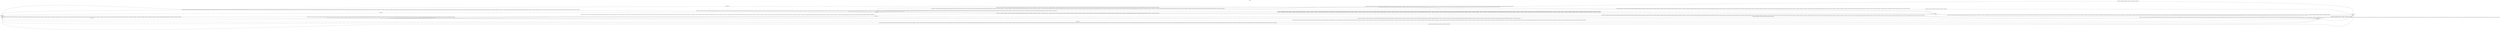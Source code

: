 digraph "" {
  rankdir=LR
  label="[Büchi]"
  labelloc="t"
  node [shape="circle"]
  I [label="", style=invis, width=0]
  I -> 0
  0 [label="0", peripheries=2]
  0 -> 0 [label="(label too long)"]
  0 -> 1 [label="(props.event1 & props.event2 & !props.pred0 & !props.pred1 & !props.pred4 & !props.pred5 & props.pred8 & props.pred9 & props.pred10 & props.pred11 & props.pred12 & props.pred13) | (props.event1 & props.event2 & !props.pred0 & !props.pred1 & !props.pred6 & !props.pred7 & props.pred8 & props.pred9 & props.pred10 & props.pred11 & props.pred12 & props.pred13) | (props.event1 & props.event2 & !props.pred2 & !props.pred3 & !props.pred4 & !props.pred5 & props.pred8 & props.pred9 & props.pred10 & props.pred11 & props.pred12 & props.pred13) | (props.event1 & props.event2 & !props.pred2 & !props.pred3 & !props.pred6 & !props.pred7 & props.pred8 & props.pred9 & props.pred10 & props.pred11 & props.pred12 & props.pred13)"]
  0 -> 2 [label="(props.event1 & !props.event2 & !props.pred0 & !props.pred1 & props.pred8 & props.pred9 & props.pred10 & props.pred11 & props.pred12 & props.pred13) | (props.event1 & !props.pred0 & !props.pred1 & props.pred4 & props.pred6 & props.pred8 & props.pred9 & props.pred10 & props.pred11 & props.pred12 & props.pred13) | (props.event1 & !props.pred0 & !props.pred1 & props.pred4 & props.pred7 & props.pred8 & props.pred9 & props.pred10 & props.pred11 & props.pred12 & props.pred13) | (props.event1 & !props.pred0 & !props.pred1 & props.pred5 & props.pred6 & props.pred8 & props.pred9 & props.pred10 & props.pred11 & props.pred12 & props.pred13) | (props.event1 & !props.pred0 & !props.pred1 & props.pred5 & props.pred7 & props.pred8 & props.pred9 & props.pred10 & props.pred11 & props.pred12 & props.pred13) | (props.event1 & !props.event2 & !props.pred2 & !props.pred3 & props.pred8 & props.pred9 & props.pred10 & props.pred11 & props.pred12 & props.pred13) | (props.event1 & !props.pred2 & !props.pred3 & props.pred4 & props.pred6 & props.pred8 & props.pred9 & props.pred10 & props.pred11 & props.pred12 & props.pred13) | (props.event1 & !props.pred2 & !props.pred3 & props.pred4 & props.pred7 & props.pred8 & props.pred9 & props.pred10 & props.pred11 & props.pred12 & props.pred13) | (props.event1 & !props.pred2 & !props.pred3 & props.pred5 & props.pred6 & props.pred8 & props.pred9 & props.pred10 & props.pred11 & props.pred12 & props.pred13) | (props.event1 & !props.pred2 & !props.pred3 & props.pred5 & props.pred7 & props.pred8 & props.pred9 & props.pred10 & props.pred11 & props.pred12 & props.pred13)"]
  0 -> 3 [label="(!props.event1 & props.event2 & !props.pred4 & !props.pred5 & props.pred8 & props.pred9 & props.pred10 & props.pred11 & props.pred12 & props.pred13) | (!props.event1 & props.event2 & !props.pred6 & !props.pred7 & props.pred8 & props.pred9 & props.pred10 & props.pred11 & props.pred12 & props.pred13) | (props.event2 & props.pred0 & props.pred2 & !props.pred4 & !props.pred5 & props.pred8 & props.pred9 & props.pred10 & props.pred11 & props.pred12 & props.pred13) | (props.event2 & props.pred0 & props.pred2 & !props.pred6 & !props.pred7 & props.pred8 & props.pred9 & props.pred10 & props.pred11 & props.pred12 & props.pred13) | (props.event2 & props.pred0 & props.pred3 & !props.pred4 & !props.pred5 & props.pred8 & props.pred9 & props.pred10 & props.pred11 & props.pred12 & props.pred13) | (props.event2 & props.pred0 & props.pred3 & !props.pred6 & !props.pred7 & props.pred8 & props.pred9 & props.pred10 & props.pred11 & props.pred12 & props.pred13) | (props.event2 & props.pred1 & props.pred2 & !props.pred4 & !props.pred5 & props.pred8 & props.pred9 & props.pred10 & props.pred11 & props.pred12 & props.pred13) | (props.event2 & props.pred1 & props.pred2 & !props.pred6 & !props.pred7 & props.pred8 & props.pred9 & props.pred10 & props.pred11 & props.pred12 & props.pred13) | (props.event2 & props.pred1 & props.pred3 & !props.pred4 & !props.pred5 & props.pred8 & props.pred9 & props.pred10 & props.pred11 & props.pred12 & props.pred13) | (props.event2 & props.pred1 & props.pred3 & !props.pred6 & !props.pred7 & props.pred8 & props.pred9 & props.pred10 & props.pred11 & props.pred12 & props.pred13)"]
  0 -> 6 [label="!props.pred8 | !props.pred9 | !props.pred10 | !props.pred11 | !props.pred12 | !props.pred13"]
  1 [label="1"]
  1 -> 0 [label="(label too long)"]
  1 -> 1 [label="(!props.pred0 & !props.pred1 & !props.pred4 & !props.pred5 & props.pred8 & props.pred9 & props.pred10 & props.pred11 & props.pred12 & props.pred13) | (!props.pred0 & !props.pred1 & !props.pred6 & !props.pred7 & props.pred8 & props.pred9 & props.pred10 & props.pred11 & props.pred12 & props.pred13) | (!props.pred2 & !props.pred3 & !props.pred4 & !props.pred5 & props.pred8 & props.pred9 & props.pred10 & props.pred11 & props.pred12 & props.pred13) | (!props.pred2 & !props.pred3 & !props.pred6 & !props.pred7 & props.pred8 & props.pred9 & props.pred10 & props.pred11 & props.pred12 & props.pred13)"]
  1 -> 2 [label="(!props.pred0 & !props.pred1 & props.pred4 & props.pred6 & props.pred8 & props.pred9 & props.pred10 & props.pred11 & props.pred12 & props.pred13) | (!props.pred0 & !props.pred1 & props.pred4 & props.pred7 & props.pred8 & props.pred9 & props.pred10 & props.pred11 & props.pred12 & props.pred13) | (!props.pred0 & !props.pred1 & props.pred5 & props.pred6 & props.pred8 & props.pred9 & props.pred10 & props.pred11 & props.pred12 & props.pred13) | (!props.pred0 & !props.pred1 & props.pred5 & props.pred7 & props.pred8 & props.pred9 & props.pred10 & props.pred11 & props.pred12 & props.pred13) | (!props.pred2 & !props.pred3 & props.pred4 & props.pred6 & props.pred8 & props.pred9 & props.pred10 & props.pred11 & props.pred12 & props.pred13) | (!props.pred2 & !props.pred3 & props.pred4 & props.pred7 & props.pred8 & props.pred9 & props.pred10 & props.pred11 & props.pred12 & props.pred13) | (!props.pred2 & !props.pred3 & props.pred5 & props.pred6 & props.pred8 & props.pred9 & props.pred10 & props.pred11 & props.pred12 & props.pred13) | (!props.pred2 & !props.pred3 & props.pred5 & props.pred7 & props.pred8 & props.pred9 & props.pred10 & props.pred11 & props.pred12 & props.pred13)"]
  1 -> 3 [label="(props.pred0 & props.pred2 & !props.pred4 & !props.pred5 & props.pred8 & props.pred9 & props.pred10 & props.pred11 & props.pred12 & props.pred13) | (props.pred0 & props.pred2 & !props.pred6 & !props.pred7 & props.pred8 & props.pred9 & props.pred10 & props.pred11 & props.pred12 & props.pred13) | (props.pred0 & props.pred3 & !props.pred4 & !props.pred5 & props.pred8 & props.pred9 & props.pred10 & props.pred11 & props.pred12 & props.pred13) | (props.pred0 & props.pred3 & !props.pred6 & !props.pred7 & props.pred8 & props.pred9 & props.pred10 & props.pred11 & props.pred12 & props.pred13) | (props.pred1 & props.pred2 & !props.pred4 & !props.pred5 & props.pred8 & props.pred9 & props.pred10 & props.pred11 & props.pred12 & props.pred13) | (props.pred1 & props.pred2 & !props.pred6 & !props.pred7 & props.pred8 & props.pred9 & props.pred10 & props.pred11 & props.pred12 & props.pred13) | (props.pred1 & props.pred3 & !props.pred4 & !props.pred5 & props.pred8 & props.pred9 & props.pred10 & props.pred11 & props.pred12 & props.pred13) | (props.pred1 & props.pred3 & !props.pred6 & !props.pred7 & props.pred8 & props.pred9 & props.pred10 & props.pred11 & props.pred12 & props.pred13)"]
  1 -> 6 [label="!props.pred8 | !props.pred9 | !props.pred10 | !props.pred11 | !props.pred12 | !props.pred13"]
  2 [label="2"]
  2 -> 0 [label="(label too long)"]
  2 -> 2 [label="(!props.event2 & !props.pred0 & !props.pred1 & props.pred8 & props.pred9 & props.pred10 & props.pred11 & props.pred12 & props.pred13) | (!props.pred0 & !props.pred1 & props.pred4 & props.pred6 & props.pred8 & props.pred9 & props.pred10 & props.pred11 & props.pred12 & props.pred13) | (!props.pred0 & !props.pred1 & props.pred4 & props.pred7 & props.pred8 & props.pred9 & props.pred10 & props.pred11 & props.pred12 & props.pred13) | (!props.pred0 & !props.pred1 & props.pred5 & props.pred6 & props.pred8 & props.pred9 & props.pred10 & props.pred11 & props.pred12 & props.pred13) | (!props.pred0 & !props.pred1 & props.pred5 & props.pred7 & props.pred8 & props.pred9 & props.pred10 & props.pred11 & props.pred12 & props.pred13) | (!props.event2 & !props.pred2 & !props.pred3 & props.pred8 & props.pred9 & props.pred10 & props.pred11 & props.pred12 & props.pred13) | (!props.pred2 & !props.pred3 & props.pred4 & props.pred6 & props.pred8 & props.pred9 & props.pred10 & props.pred11 & props.pred12 & props.pred13) | (!props.pred2 & !props.pred3 & props.pred4 & props.pred7 & props.pred8 & props.pred9 & props.pred10 & props.pred11 & props.pred12 & props.pred13) | (!props.pred2 & !props.pred3 & props.pred5 & props.pred6 & props.pred8 & props.pred9 & props.pred10 & props.pred11 & props.pred12 & props.pred13) | (!props.pred2 & !props.pred3 & props.pred5 & props.pred7 & props.pred8 & props.pred9 & props.pred10 & props.pred11 & props.pred12 & props.pred13)"]
  2 -> 4 [label="(props.event2 & !props.pred0 & !props.pred1 & !props.pred4 & !props.pred5 & props.pred8 & props.pred9 & props.pred10 & props.pred11 & props.pred12 & props.pred13) | (props.event2 & !props.pred0 & !props.pred1 & !props.pred6 & !props.pred7 & props.pred8 & props.pred9 & props.pred10 & props.pred11 & props.pred12 & props.pred13) | (props.event2 & !props.pred2 & !props.pred3 & !props.pred4 & !props.pred5 & props.pred8 & props.pred9 & props.pred10 & props.pred11 & props.pred12 & props.pred13) | (props.event2 & !props.pred2 & !props.pred3 & !props.pred6 & !props.pred7 & props.pred8 & props.pred9 & props.pred10 & props.pred11 & props.pred12 & props.pred13)"]
  2 -> 5 [label="(props.event2 & props.pred0 & props.pred2 & !props.pred4 & !props.pred5 & props.pred8 & props.pred9 & props.pred10 & props.pred11 & props.pred12 & props.pred13) | (props.event2 & props.pred0 & props.pred2 & !props.pred6 & !props.pred7 & props.pred8 & props.pred9 & props.pred10 & props.pred11 & props.pred12 & props.pred13) | (props.event2 & props.pred0 & props.pred3 & !props.pred4 & !props.pred5 & props.pred8 & props.pred9 & props.pred10 & props.pred11 & props.pred12 & props.pred13) | (props.event2 & props.pred0 & props.pred3 & !props.pred6 & !props.pred7 & props.pred8 & props.pred9 & props.pred10 & props.pred11 & props.pred12 & props.pred13) | (props.event2 & props.pred1 & props.pred2 & !props.pred4 & !props.pred5 & props.pred8 & props.pred9 & props.pred10 & props.pred11 & props.pred12 & props.pred13) | (props.event2 & props.pred1 & props.pred2 & !props.pred6 & !props.pred7 & props.pred8 & props.pred9 & props.pred10 & props.pred11 & props.pred12 & props.pred13) | (props.event2 & props.pred1 & props.pred3 & !props.pred4 & !props.pred5 & props.pred8 & props.pred9 & props.pred10 & props.pred11 & props.pred12 & props.pred13) | (props.event2 & props.pred1 & props.pred3 & !props.pred6 & !props.pred7 & props.pred8 & props.pred9 & props.pred10 & props.pred11 & props.pred12 & props.pred13)"]
  2 -> 6 [label="!props.pred8 | !props.pred9 | !props.pred10 | !props.pred11 | !props.pred12 | !props.pred13"]
  3 [label="3"]
  3 -> 0 [label="(label too long)"]
  3 -> 1 [label="(props.event1 & !props.pred0 & !props.pred1 & !props.pred4 & !props.pred5 & props.pred8 & props.pred9 & props.pred10 & props.pred11 & props.pred12 & props.pred13) | (props.event1 & !props.pred0 & !props.pred1 & !props.pred6 & !props.pred7 & props.pred8 & props.pred9 & props.pred10 & props.pred11 & props.pred12 & props.pred13) | (props.event1 & !props.pred2 & !props.pred3 & !props.pred4 & !props.pred5 & props.pred8 & props.pred9 & props.pred10 & props.pred11 & props.pred12 & props.pred13) | (props.event1 & !props.pred2 & !props.pred3 & !props.pred6 & !props.pred7 & props.pred8 & props.pred9 & props.pred10 & props.pred11 & props.pred12 & props.pred13)"]
  3 -> 2 [label="(props.event1 & !props.pred0 & !props.pred1 & props.pred4 & props.pred6 & props.pred8 & props.pred9 & props.pred10 & props.pred11 & props.pred12 & props.pred13) | (props.event1 & !props.pred0 & !props.pred1 & props.pred4 & props.pred7 & props.pred8 & props.pred9 & props.pred10 & props.pred11 & props.pred12 & props.pred13) | (props.event1 & !props.pred0 & !props.pred1 & props.pred5 & props.pred6 & props.pred8 & props.pred9 & props.pred10 & props.pred11 & props.pred12 & props.pred13) | (props.event1 & !props.pred0 & !props.pred1 & props.pred5 & props.pred7 & props.pred8 & props.pred9 & props.pred10 & props.pred11 & props.pred12 & props.pred13) | (props.event1 & !props.pred2 & !props.pred3 & props.pred4 & props.pred6 & props.pred8 & props.pred9 & props.pred10 & props.pred11 & props.pred12 & props.pred13) | (props.event1 & !props.pred2 & !props.pred3 & props.pred4 & props.pred7 & props.pred8 & props.pred9 & props.pred10 & props.pred11 & props.pred12 & props.pred13) | (props.event1 & !props.pred2 & !props.pred3 & props.pred5 & props.pred6 & props.pred8 & props.pred9 & props.pred10 & props.pred11 & props.pred12 & props.pred13) | (props.event1 & !props.pred2 & !props.pred3 & props.pred5 & props.pred7 & props.pred8 & props.pred9 & props.pred10 & props.pred11 & props.pred12 & props.pred13)"]
  3 -> 3 [label="(!props.event1 & !props.pred4 & !props.pred5 & props.pred8 & props.pred9 & props.pred10 & props.pred11 & props.pred12 & props.pred13) | (!props.event1 & !props.pred6 & !props.pred7 & props.pred8 & props.pred9 & props.pred10 & props.pred11 & props.pred12 & props.pred13) | (props.pred0 & props.pred2 & !props.pred4 & !props.pred5 & props.pred8 & props.pred9 & props.pred10 & props.pred11 & props.pred12 & props.pred13) | (props.pred0 & props.pred2 & !props.pred6 & !props.pred7 & props.pred8 & props.pred9 & props.pred10 & props.pred11 & props.pred12 & props.pred13) | (props.pred0 & props.pred3 & !props.pred4 & !props.pred5 & props.pred8 & props.pred9 & props.pred10 & props.pred11 & props.pred12 & props.pred13) | (props.pred0 & props.pred3 & !props.pred6 & !props.pred7 & props.pred8 & props.pred9 & props.pred10 & props.pred11 & props.pred12 & props.pred13) | (props.pred1 & props.pred2 & !props.pred4 & !props.pred5 & props.pred8 & props.pred9 & props.pred10 & props.pred11 & props.pred12 & props.pred13) | (props.pred1 & props.pred2 & !props.pred6 & !props.pred7 & props.pred8 & props.pred9 & props.pred10 & props.pred11 & props.pred12 & props.pred13) | (props.pred1 & props.pred3 & !props.pred4 & !props.pred5 & props.pred8 & props.pred9 & props.pred10 & props.pred11 & props.pred12 & props.pred13) | (props.pred1 & props.pred3 & !props.pred6 & !props.pred7 & props.pred8 & props.pred9 & props.pred10 & props.pred11 & props.pred12 & props.pred13)"]
  3 -> 6 [label="!props.pred8 | !props.pred9 | !props.pred10 | !props.pred11 | !props.pred12 | !props.pred13"]
  4 [label="4"]
  4 -> 0 [label="(label too long)"]
  4 -> 2 [label="(!props.pred0 & !props.pred1 & props.pred4 & props.pred6 & props.pred8 & props.pred9 & props.pred10 & props.pred11 & props.pred12 & props.pred13) | (!props.pred0 & !props.pred1 & props.pred4 & props.pred7 & props.pred8 & props.pred9 & props.pred10 & props.pred11 & props.pred12 & props.pred13) | (!props.pred0 & !props.pred1 & props.pred5 & props.pred6 & props.pred8 & props.pred9 & props.pred10 & props.pred11 & props.pred12 & props.pred13) | (!props.pred0 & !props.pred1 & props.pred5 & props.pred7 & props.pred8 & props.pred9 & props.pred10 & props.pred11 & props.pred12 & props.pred13) | (!props.pred2 & !props.pred3 & props.pred4 & props.pred6 & props.pred8 & props.pred9 & props.pred10 & props.pred11 & props.pred12 & props.pred13) | (!props.pred2 & !props.pred3 & props.pred4 & props.pred7 & props.pred8 & props.pred9 & props.pred10 & props.pred11 & props.pred12 & props.pred13) | (!props.pred2 & !props.pred3 & props.pred5 & props.pred6 & props.pred8 & props.pred9 & props.pred10 & props.pred11 & props.pred12 & props.pred13) | (!props.pred2 & !props.pred3 & props.pred5 & props.pred7 & props.pred8 & props.pred9 & props.pred10 & props.pred11 & props.pred12 & props.pred13)"]
  4 -> 4 [label="(!props.pred0 & !props.pred1 & !props.pred4 & !props.pred5 & props.pred8 & props.pred9 & props.pred10 & props.pred11 & props.pred12 & props.pred13) | (!props.pred0 & !props.pred1 & !props.pred6 & !props.pred7 & props.pred8 & props.pred9 & props.pred10 & props.pred11 & props.pred12 & props.pred13) | (!props.pred2 & !props.pred3 & !props.pred4 & !props.pred5 & props.pred8 & props.pred9 & props.pred10 & props.pred11 & props.pred12 & props.pred13) | (!props.pred2 & !props.pred3 & !props.pred6 & !props.pred7 & props.pred8 & props.pred9 & props.pred10 & props.pred11 & props.pred12 & props.pred13)"]
  4 -> 5 [label="(props.pred0 & props.pred2 & !props.pred4 & !props.pred5 & props.pred8 & props.pred9 & props.pred10 & props.pred11 & props.pred12 & props.pred13) | (props.pred0 & props.pred2 & !props.pred6 & !props.pred7 & props.pred8 & props.pred9 & props.pred10 & props.pred11 & props.pred12 & props.pred13) | (props.pred0 & props.pred3 & !props.pred4 & !props.pred5 & props.pred8 & props.pred9 & props.pred10 & props.pred11 & props.pred12 & props.pred13) | (props.pred0 & props.pred3 & !props.pred6 & !props.pred7 & props.pred8 & props.pred9 & props.pred10 & props.pred11 & props.pred12 & props.pred13) | (props.pred1 & props.pred2 & !props.pred4 & !props.pred5 & props.pred8 & props.pred9 & props.pred10 & props.pred11 & props.pred12 & props.pred13) | (props.pred1 & props.pred2 & !props.pred6 & !props.pred7 & props.pred8 & props.pred9 & props.pred10 & props.pred11 & props.pred12 & props.pred13) | (props.pred1 & props.pred3 & !props.pred4 & !props.pred5 & props.pred8 & props.pred9 & props.pred10 & props.pred11 & props.pred12 & props.pred13) | (props.pred1 & props.pred3 & !props.pred6 & !props.pred7 & props.pred8 & props.pred9 & props.pred10 & props.pred11 & props.pred12 & props.pred13)"]
  4 -> 6 [label="!props.pred8 | !props.pred9 | !props.pred10 | !props.pred11 | !props.pred12 | !props.pred13"]
  5 [label="5", peripheries=2]
  5 -> 0 [label="(label too long)"]
  5 -> 1 [label="(props.event1 & !props.pred0 & !props.pred1 & !props.pred4 & !props.pred5 & props.pred8 & props.pred9 & props.pred10 & props.pred11 & props.pred12 & props.pred13) | (props.event1 & !props.pred0 & !props.pred1 & !props.pred6 & !props.pred7 & props.pred8 & props.pred9 & props.pred10 & props.pred11 & props.pred12 & props.pred13) | (props.event1 & !props.pred2 & !props.pred3 & !props.pred4 & !props.pred5 & props.pred8 & props.pred9 & props.pred10 & props.pred11 & props.pred12 & props.pred13) | (props.event1 & !props.pred2 & !props.pred3 & !props.pred6 & !props.pred7 & props.pred8 & props.pred9 & props.pred10 & props.pred11 & props.pred12 & props.pred13)"]
  5 -> 2 [label="(props.event1 & !props.pred0 & !props.pred1 & props.pred4 & props.pred6 & props.pred8 & props.pred9 & props.pred10 & props.pred11 & props.pred12 & props.pred13) | (props.event1 & !props.pred0 & !props.pred1 & props.pred4 & props.pred7 & props.pred8 & props.pred9 & props.pred10 & props.pred11 & props.pred12 & props.pred13) | (props.event1 & !props.pred0 & !props.pred1 & props.pred5 & props.pred6 & props.pred8 & props.pred9 & props.pred10 & props.pred11 & props.pred12 & props.pred13) | (props.event1 & !props.pred0 & !props.pred1 & props.pred5 & props.pred7 & props.pred8 & props.pred9 & props.pred10 & props.pred11 & props.pred12 & props.pred13) | (props.event1 & !props.pred2 & !props.pred3 & props.pred4 & props.pred6 & props.pred8 & props.pred9 & props.pred10 & props.pred11 & props.pred12 & props.pred13) | (props.event1 & !props.pred2 & !props.pred3 & props.pred4 & props.pred7 & props.pred8 & props.pred9 & props.pred10 & props.pred11 & props.pred12 & props.pred13) | (props.event1 & !props.pred2 & !props.pred3 & props.pred5 & props.pred6 & props.pred8 & props.pred9 & props.pred10 & props.pred11 & props.pred12 & props.pred13) | (props.event1 & !props.pred2 & !props.pred3 & props.pred5 & props.pred7 & props.pred8 & props.pred9 & props.pred10 & props.pred11 & props.pred12 & props.pred13)"]
  5 -> 3 [label="(!props.event1 & !props.pred4 & !props.pred5 & props.pred8 & props.pred9 & props.pred10 & props.pred11 & props.pred12 & props.pred13) | (!props.event1 & !props.pred6 & !props.pred7 & props.pred8 & props.pred9 & props.pred10 & props.pred11 & props.pred12 & props.pred13) | (props.pred0 & props.pred2 & !props.pred4 & !props.pred5 & props.pred8 & props.pred9 & props.pred10 & props.pred11 & props.pred12 & props.pred13) | (props.pred0 & props.pred2 & !props.pred6 & !props.pred7 & props.pred8 & props.pred9 & props.pred10 & props.pred11 & props.pred12 & props.pred13) | (props.pred0 & props.pred3 & !props.pred4 & !props.pred5 & props.pred8 & props.pred9 & props.pred10 & props.pred11 & props.pred12 & props.pred13) | (props.pred0 & props.pred3 & !props.pred6 & !props.pred7 & props.pred8 & props.pred9 & props.pred10 & props.pred11 & props.pred12 & props.pred13) | (props.pred1 & props.pred2 & !props.pred4 & !props.pred5 & props.pred8 & props.pred9 & props.pred10 & props.pred11 & props.pred12 & props.pred13) | (props.pred1 & props.pred2 & !props.pred6 & !props.pred7 & props.pred8 & props.pred9 & props.pred10 & props.pred11 & props.pred12 & props.pred13) | (props.pred1 & props.pred3 & !props.pred4 & !props.pred5 & props.pred8 & props.pred9 & props.pred10 & props.pred11 & props.pred12 & props.pred13) | (props.pred1 & props.pred3 & !props.pred6 & !props.pred7 & props.pred8 & props.pred9 & props.pred10 & props.pred11 & props.pred12 & props.pred13)"]
  5 -> 6 [label="!props.pred8 | !props.pred9 | !props.pred10 | !props.pred11 | !props.pred12 | !props.pred13"]
  6 [label="6"]
  6 -> 6 [label="1"]
}
